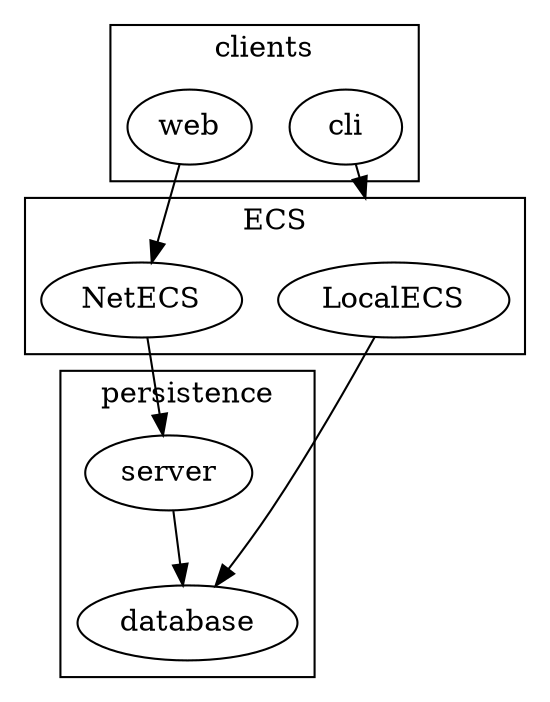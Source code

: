 digraph todothing {
   compound=true;
   subgraph cluster0 {
      label="persistence"
      database
      server -> database
   }

   subgraph cluster1 {
      label="ECS"
      NetECS -> server
      LocalECS -> database
   }

   subgraph cluster2 {
      label="clients"
      web -> NetECS
      cli -> LocalECS [lhead=cluster1];
   }
}
